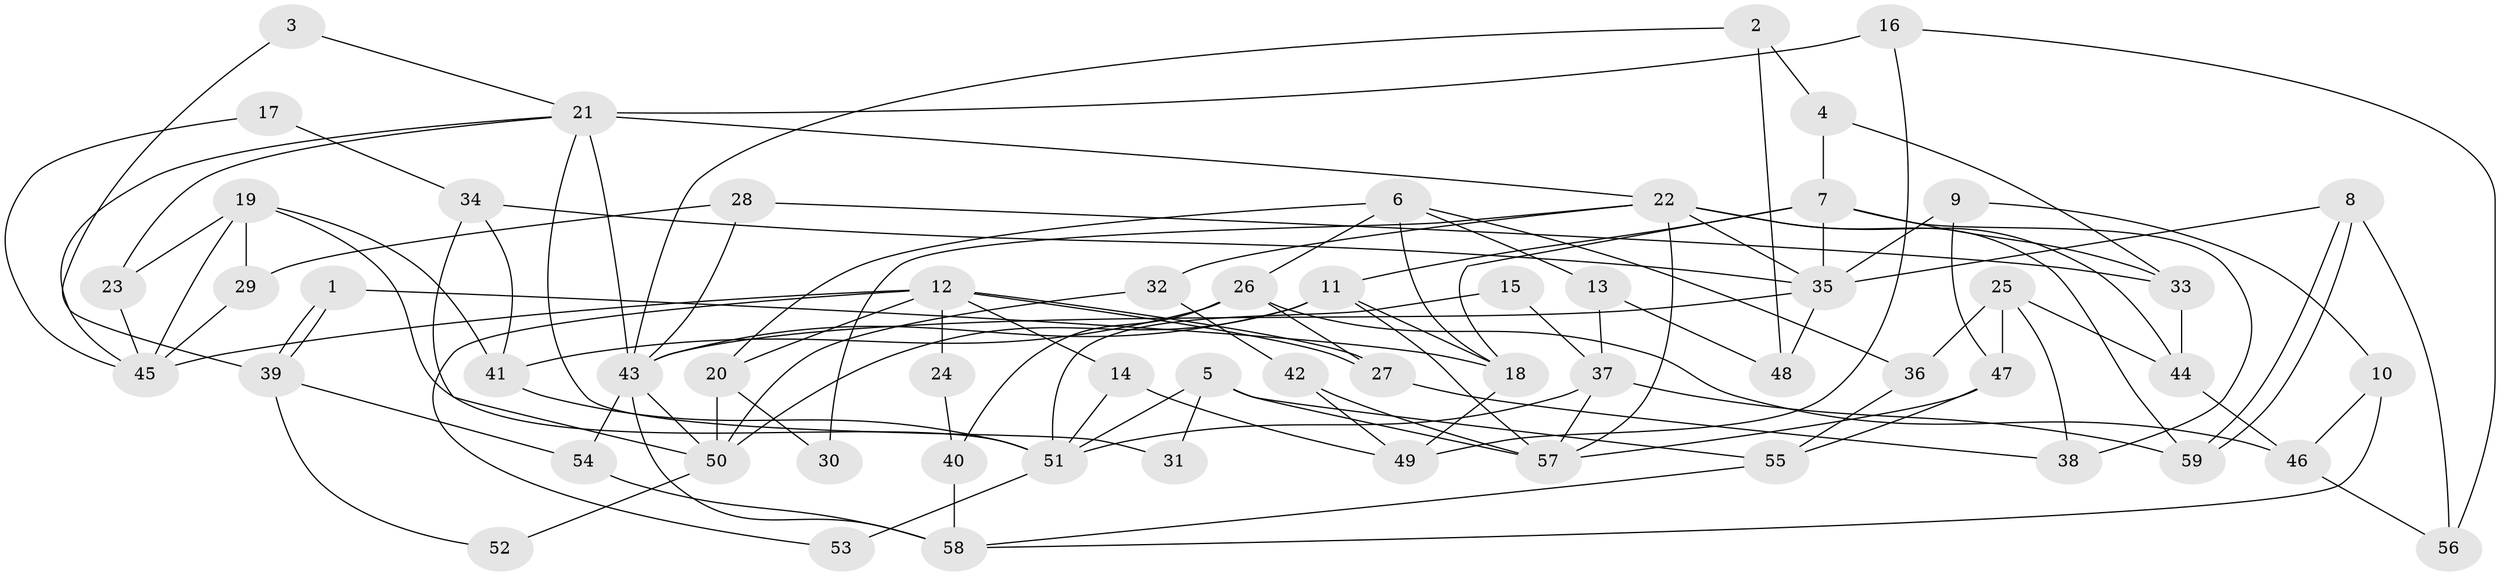 // Generated by graph-tools (version 1.1) at 2025/50/03/09/25 04:50:10]
// undirected, 59 vertices, 118 edges
graph export_dot {
graph [start="1"]
  node [color=gray90,style=filled];
  1;
  2;
  3;
  4;
  5;
  6;
  7;
  8;
  9;
  10;
  11;
  12;
  13;
  14;
  15;
  16;
  17;
  18;
  19;
  20;
  21;
  22;
  23;
  24;
  25;
  26;
  27;
  28;
  29;
  30;
  31;
  32;
  33;
  34;
  35;
  36;
  37;
  38;
  39;
  40;
  41;
  42;
  43;
  44;
  45;
  46;
  47;
  48;
  49;
  50;
  51;
  52;
  53;
  54;
  55;
  56;
  57;
  58;
  59;
  1 -- 39;
  1 -- 39;
  1 -- 18;
  2 -- 4;
  2 -- 43;
  2 -- 48;
  3 -- 21;
  3 -- 39;
  4 -- 33;
  4 -- 7;
  5 -- 55;
  5 -- 57;
  5 -- 31;
  5 -- 51;
  6 -- 13;
  6 -- 18;
  6 -- 20;
  6 -- 26;
  6 -- 36;
  7 -- 38;
  7 -- 35;
  7 -- 11;
  7 -- 18;
  7 -- 33;
  8 -- 35;
  8 -- 59;
  8 -- 59;
  8 -- 56;
  9 -- 35;
  9 -- 10;
  9 -- 47;
  10 -- 58;
  10 -- 46;
  11 -- 57;
  11 -- 18;
  11 -- 43;
  11 -- 50;
  12 -- 20;
  12 -- 27;
  12 -- 27;
  12 -- 14;
  12 -- 24;
  12 -- 45;
  12 -- 53;
  13 -- 37;
  13 -- 48;
  14 -- 51;
  14 -- 49;
  15 -- 51;
  15 -- 37;
  16 -- 21;
  16 -- 49;
  16 -- 56;
  17 -- 34;
  17 -- 45;
  18 -- 49;
  19 -- 23;
  19 -- 45;
  19 -- 29;
  19 -- 41;
  19 -- 51;
  20 -- 50;
  20 -- 30;
  21 -- 45;
  21 -- 22;
  21 -- 23;
  21 -- 31;
  21 -- 43;
  22 -- 59;
  22 -- 35;
  22 -- 30;
  22 -- 32;
  22 -- 44;
  22 -- 57;
  23 -- 45;
  24 -- 40;
  25 -- 44;
  25 -- 47;
  25 -- 36;
  25 -- 38;
  26 -- 41;
  26 -- 27;
  26 -- 40;
  26 -- 46;
  27 -- 38;
  28 -- 33;
  28 -- 43;
  28 -- 29;
  29 -- 45;
  32 -- 50;
  32 -- 42;
  33 -- 44;
  34 -- 41;
  34 -- 50;
  34 -- 35;
  35 -- 43;
  35 -- 48;
  36 -- 55;
  37 -- 51;
  37 -- 57;
  37 -- 59;
  39 -- 54;
  39 -- 52;
  40 -- 58;
  41 -- 51;
  42 -- 49;
  42 -- 57;
  43 -- 50;
  43 -- 54;
  43 -- 58;
  44 -- 46;
  46 -- 56;
  47 -- 57;
  47 -- 55;
  50 -- 52;
  51 -- 53;
  54 -- 58;
  55 -- 58;
}
